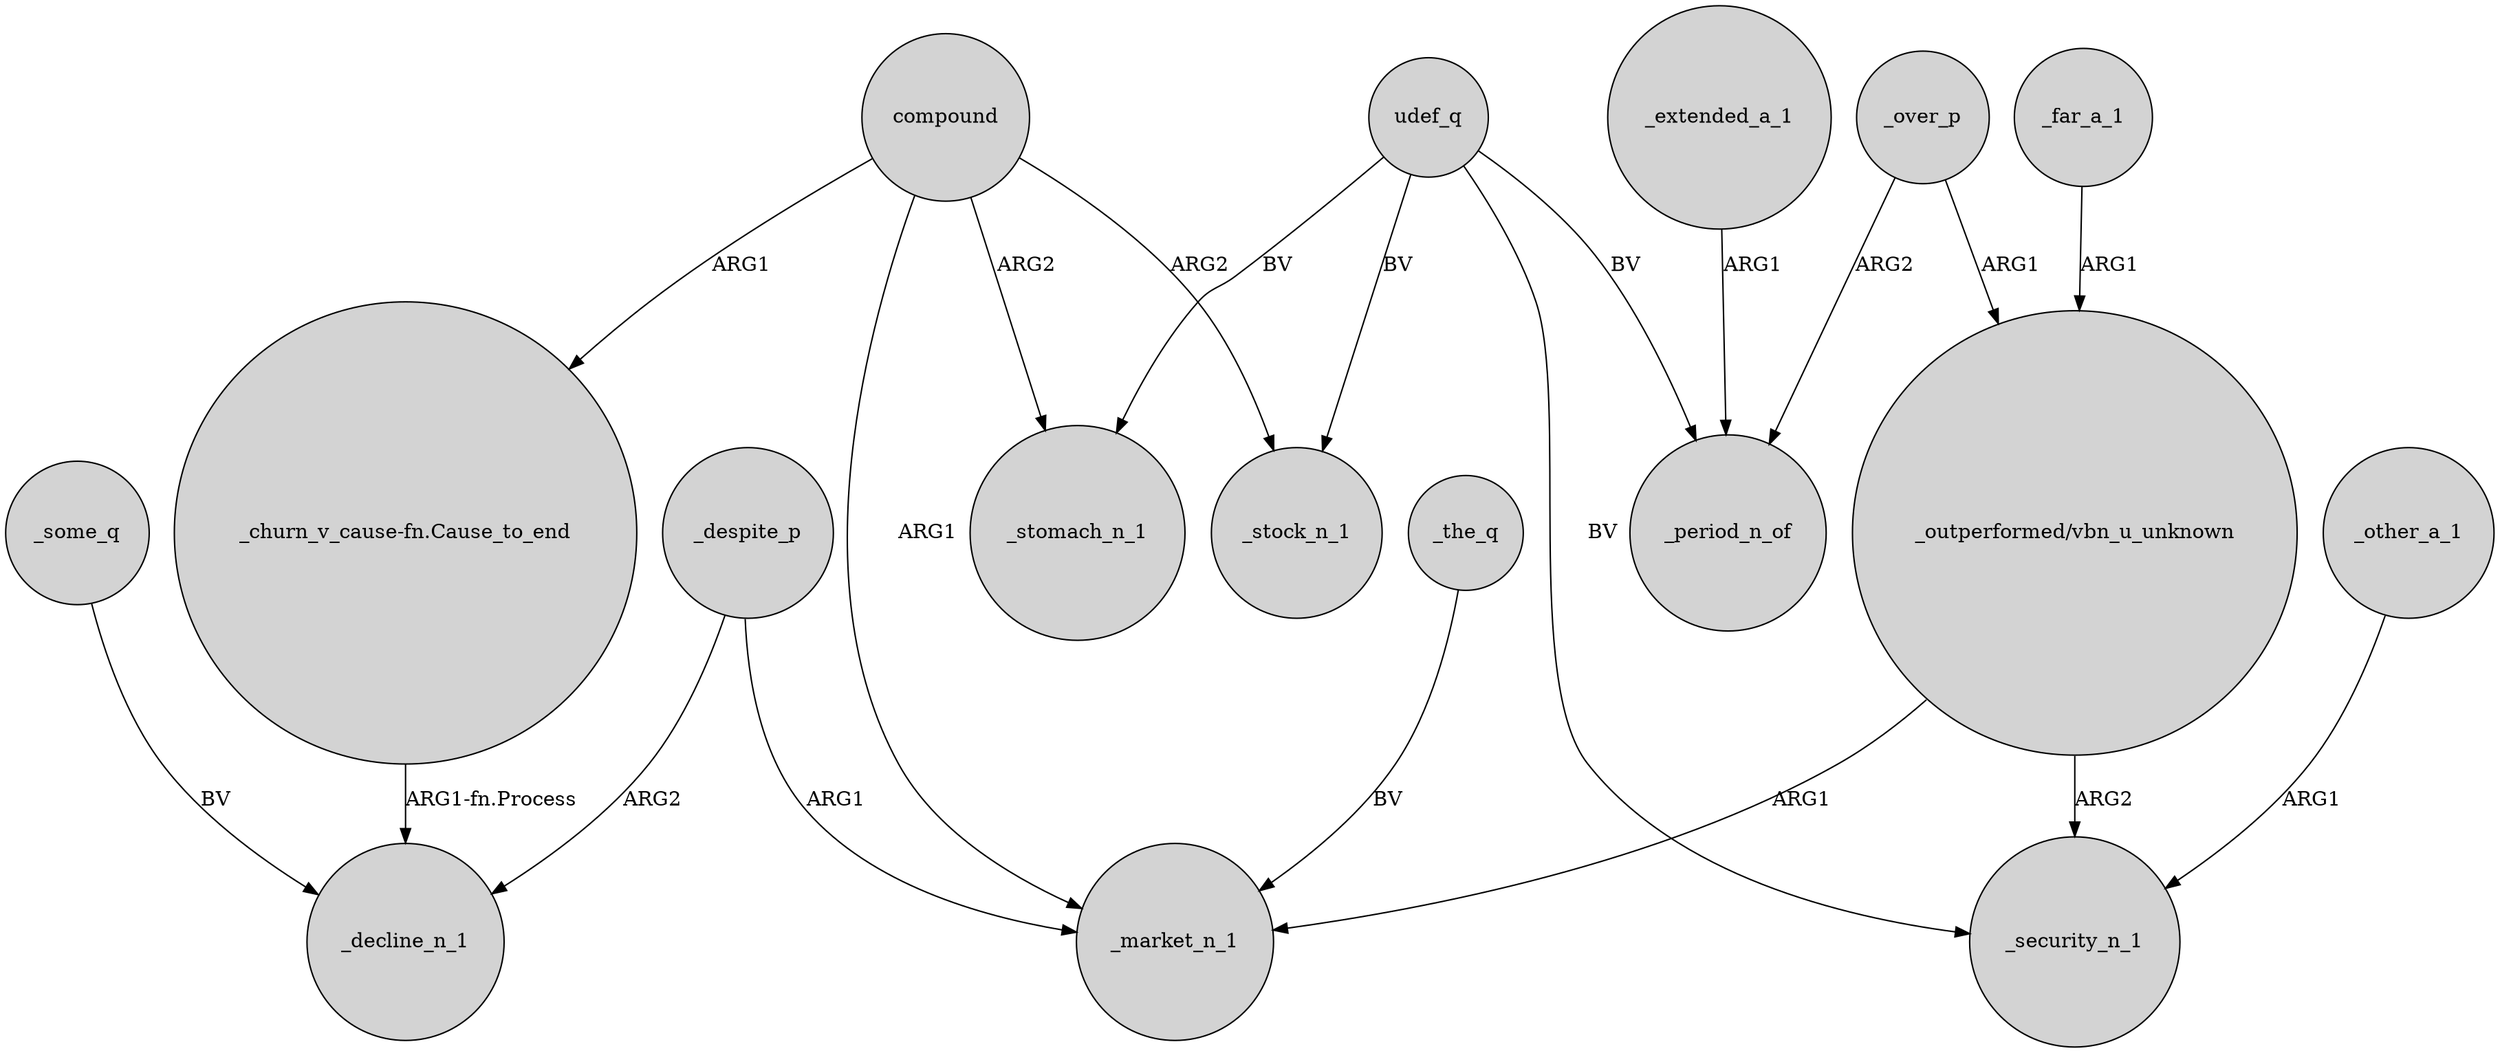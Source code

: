 digraph {
	node [shape=circle style=filled]
	_over_p -> "_outperformed/vbn_u_unknown" [label=ARG1]
	_despite_p -> _market_n_1 [label=ARG1]
	_extended_a_1 -> _period_n_of [label=ARG1]
	"_outperformed/vbn_u_unknown" -> _security_n_1 [label=ARG2]
	"_outperformed/vbn_u_unknown" -> _market_n_1 [label=ARG1]
	udef_q -> _security_n_1 [label=BV]
	udef_q -> _period_n_of [label=BV]
	_the_q -> _market_n_1 [label=BV]
	compound -> "_churn_v_cause-fn.Cause_to_end" [label=ARG1]
	_some_q -> _decline_n_1 [label=BV]
	udef_q -> _stock_n_1 [label=BV]
	compound -> _stomach_n_1 [label=ARG2]
	_other_a_1 -> _security_n_1 [label=ARG1]
	compound -> _stock_n_1 [label=ARG2]
	udef_q -> _stomach_n_1 [label=BV]
	_over_p -> _period_n_of [label=ARG2]
	_far_a_1 -> "_outperformed/vbn_u_unknown" [label=ARG1]
	_despite_p -> _decline_n_1 [label=ARG2]
	compound -> _market_n_1 [label=ARG1]
	"_churn_v_cause-fn.Cause_to_end" -> _decline_n_1 [label="ARG1-fn.Process"]
}
